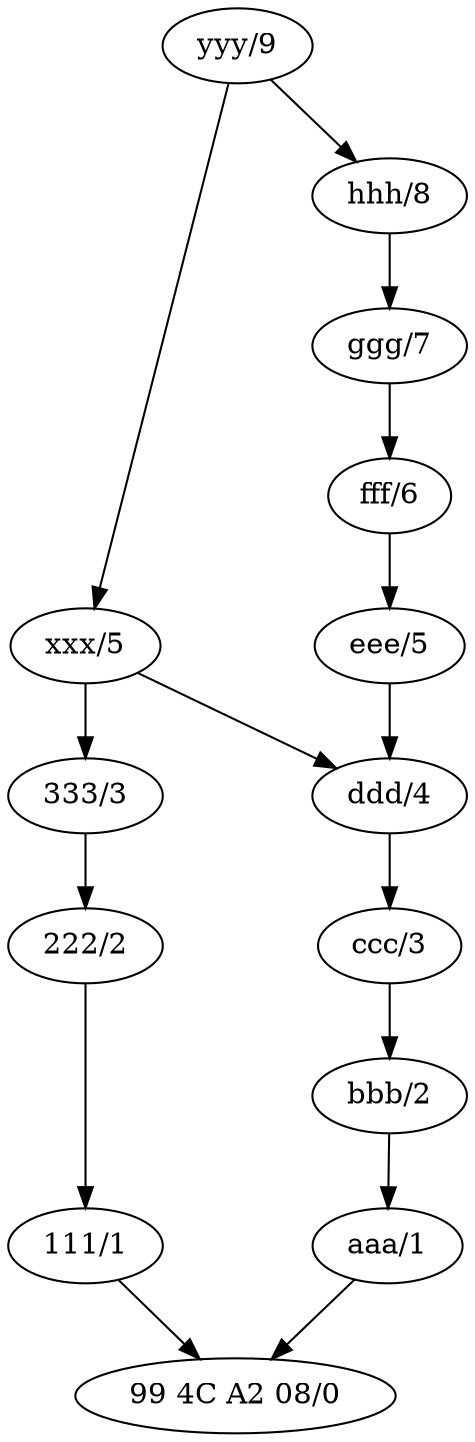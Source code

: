     digraph graphname {
        //rankdir=LR;  // Rank Direction Left to Right

        nodesep=1.0 // increases the separation between nodes
        edge [];
        //splines = true;

        n_5[label="99 4C A2 08/0"];
n_4[label="111/1"];
n_3[label="222/2"];
n_2[label="333/3"];
n_9[label="aaa/1"];
n_8[label="bbb/2"];
n_7[label="ccc/3"];
n_6[label="ddd/4"];
n_1[label="xxx/5"];
n_13[label="eee/5"];
n_12[label="fff/6"];
n_11[label="ggg/7"];
n_10[label="hhh/8"];
n_0[label="yyy/9"];
        n_4 -> n_5
n_3 -> n_4
n_2 -> n_3
n_1 -> n_2
n_9 -> n_5
n_8 -> n_9
n_7 -> n_8
n_6 -> n_7
n_1 -> n_6
n_0 -> n_1
n_13 -> n_6
n_12 -> n_13
n_11 -> n_12
n_10 -> n_11
n_0 -> n_10
    }
    